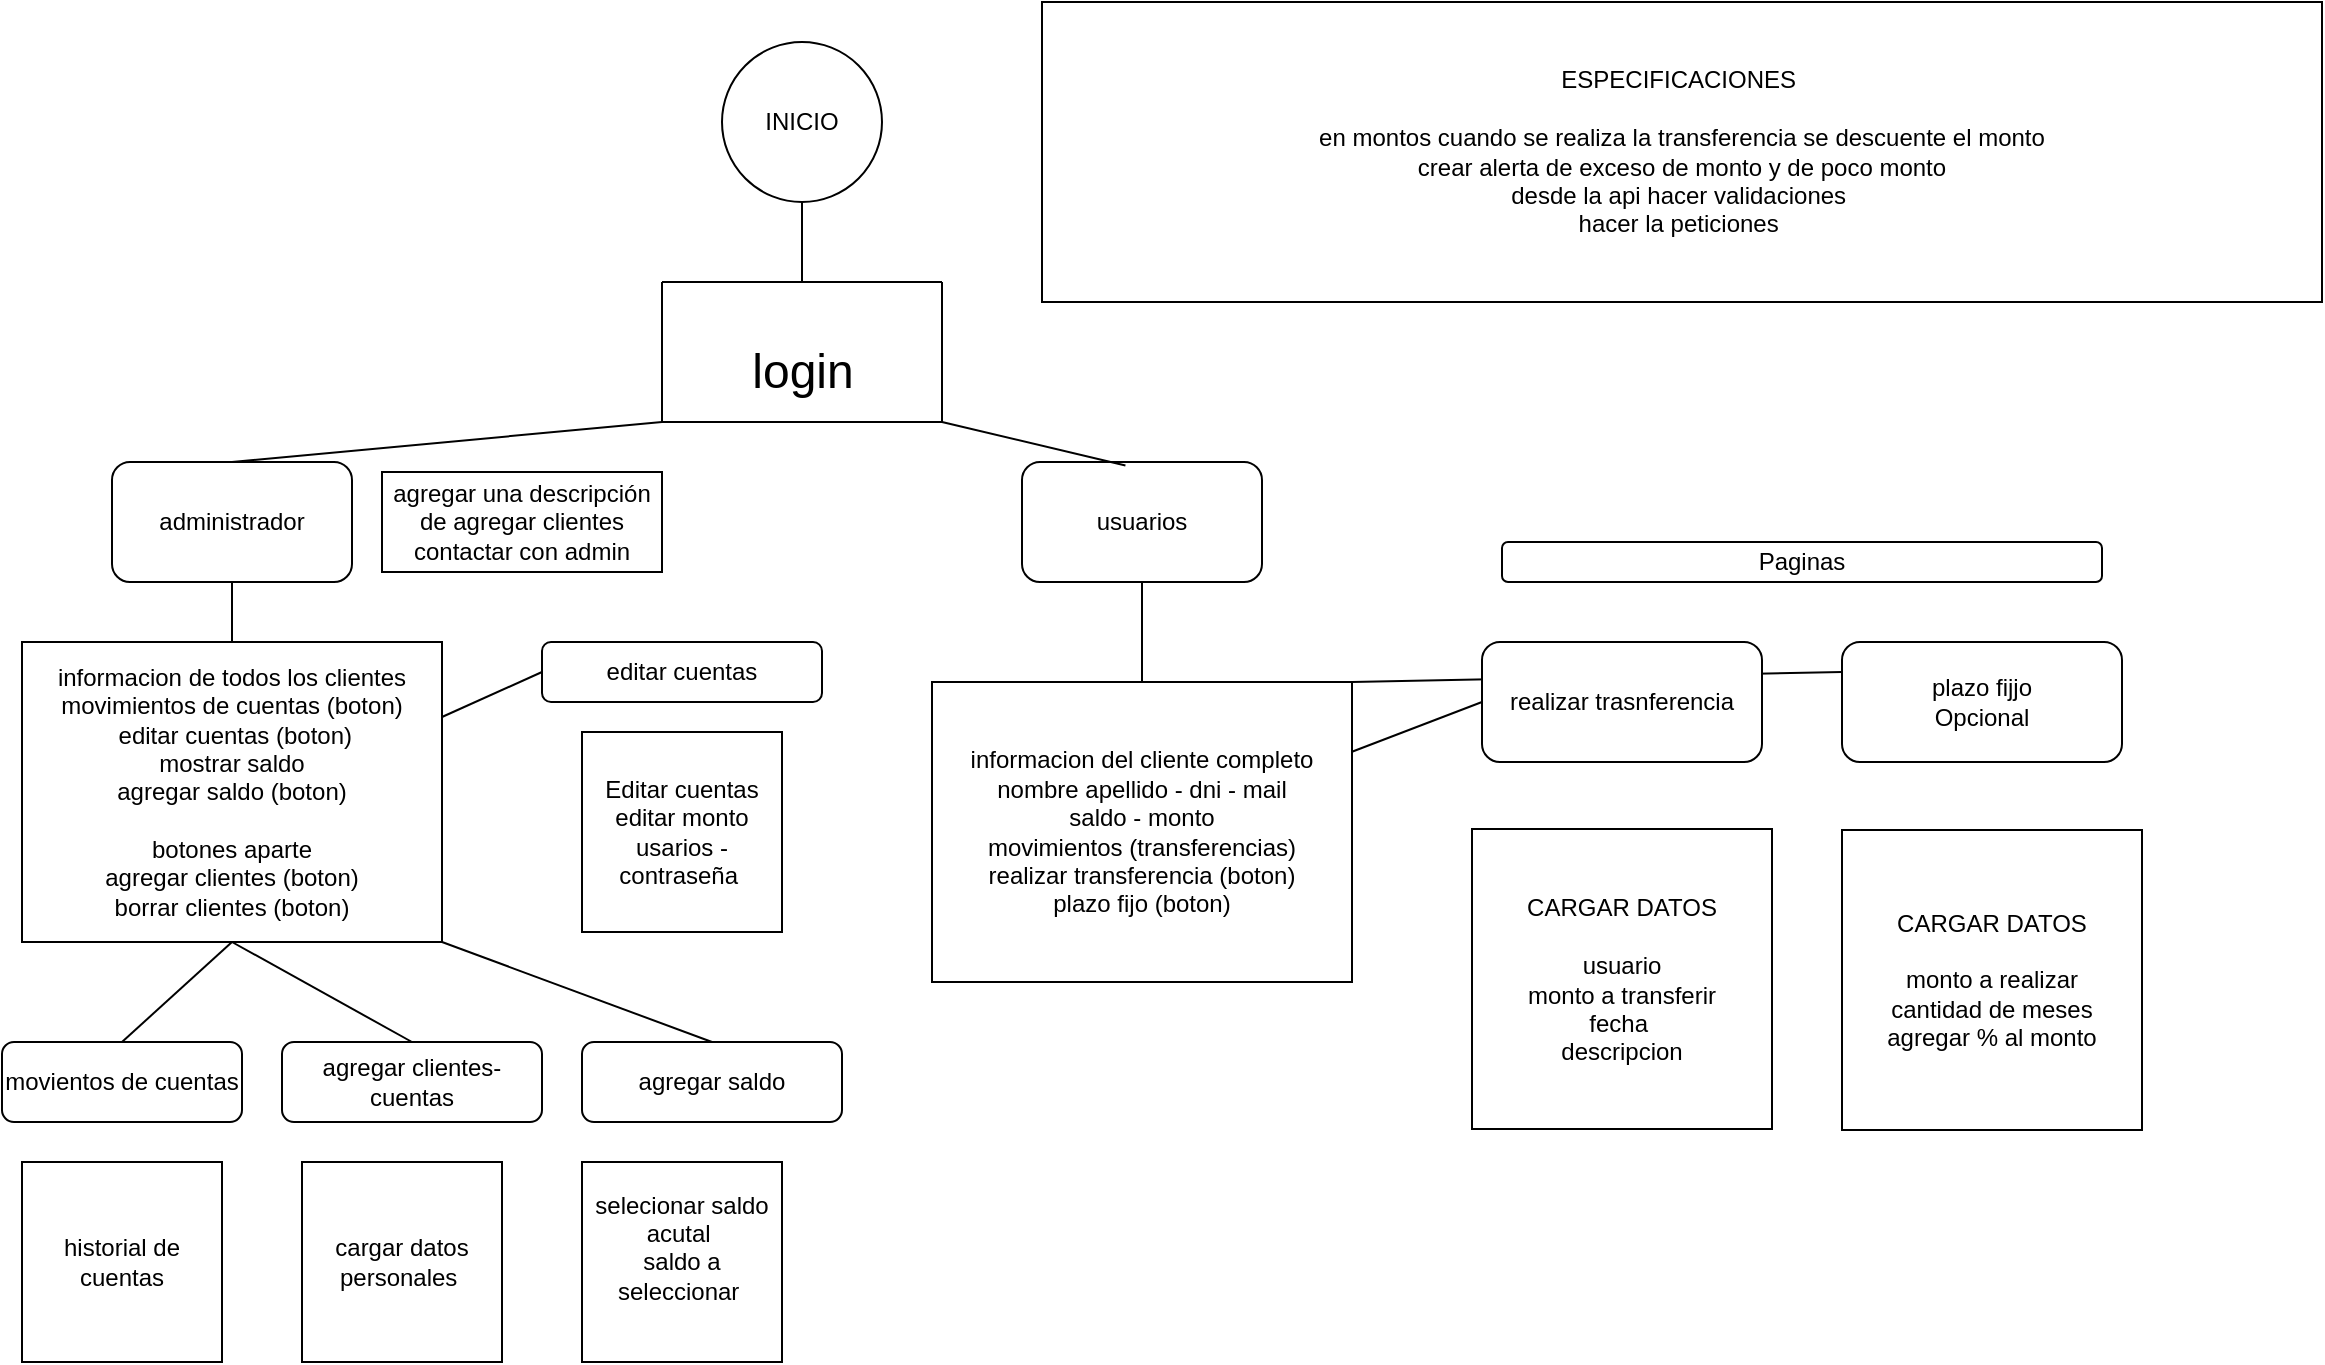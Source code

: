 <mxfile version="22.1.4" type="github">
  <diagram name="Página-1" id="HQ2seOIjVY3zAPGUkfLc">
    <mxGraphModel dx="1009" dy="542" grid="1" gridSize="10" guides="1" tooltips="1" connect="1" arrows="1" fold="1" page="1" pageScale="1" pageWidth="1169" pageHeight="827" math="0" shadow="0">
      <root>
        <mxCell id="0" />
        <mxCell id="1" parent="0" />
        <mxCell id="i-NVnTE6BoDaobyKy-87-19" value="" style="endArrow=none;html=1;rounded=0;exitX=0;exitY=0.25;exitDx=0;exitDy=0;entryX=1;entryY=0;entryDx=0;entryDy=0;" edge="1" parent="1" source="i-NVnTE6BoDaobyKy-87-15" target="i-NVnTE6BoDaobyKy-87-10">
          <mxGeometry width="50" height="50" relative="1" as="geometry">
            <mxPoint x="740" y="420" as="sourcePoint" />
            <mxPoint x="700" y="432" as="targetPoint" />
          </mxGeometry>
        </mxCell>
        <mxCell id="i-NVnTE6BoDaobyKy-87-1" value="INICIO" style="ellipse;whiteSpace=wrap;html=1;aspect=fixed;" vertex="1" parent="1">
          <mxGeometry x="360" y="20" width="80" height="80" as="geometry" />
        </mxCell>
        <mxCell id="i-NVnTE6BoDaobyKy-87-2" value="" style="swimlane;startSize=0;" vertex="1" parent="1">
          <mxGeometry x="330" y="140" width="140" height="70" as="geometry" />
        </mxCell>
        <mxCell id="i-NVnTE6BoDaobyKy-87-3" value="&lt;font style=&quot;font-size: 24px;&quot;&gt;login&lt;/font&gt;" style="text;html=1;align=center;verticalAlign=middle;resizable=0;points=[];autosize=1;strokeColor=none;fillColor=none;strokeWidth=7;" vertex="1" parent="i-NVnTE6BoDaobyKy-87-2">
          <mxGeometry x="35" y="25" width="70" height="40" as="geometry" />
        </mxCell>
        <mxCell id="i-NVnTE6BoDaobyKy-87-4" value="usuarios" style="rounded=1;whiteSpace=wrap;html=1;" vertex="1" parent="1">
          <mxGeometry x="510" y="230" width="120" height="60" as="geometry" />
        </mxCell>
        <mxCell id="i-NVnTE6BoDaobyKy-87-5" value="administrador" style="rounded=1;whiteSpace=wrap;html=1;" vertex="1" parent="1">
          <mxGeometry x="55" y="230" width="120" height="60" as="geometry" />
        </mxCell>
        <mxCell id="i-NVnTE6BoDaobyKy-87-7" value="" style="endArrow=none;html=1;rounded=0;exitX=0.5;exitY=0;exitDx=0;exitDy=0;" edge="1" parent="1" source="i-NVnTE6BoDaobyKy-87-2">
          <mxGeometry width="50" height="50" relative="1" as="geometry">
            <mxPoint x="350" y="150" as="sourcePoint" />
            <mxPoint x="400" y="100" as="targetPoint" />
          </mxGeometry>
        </mxCell>
        <mxCell id="i-NVnTE6BoDaobyKy-87-8" value="" style="endArrow=none;html=1;rounded=0;exitX=0.5;exitY=0;exitDx=0;exitDy=0;entryX=0;entryY=1;entryDx=0;entryDy=0;" edge="1" parent="1" source="i-NVnTE6BoDaobyKy-87-5" target="i-NVnTE6BoDaobyKy-87-2">
          <mxGeometry width="50" height="50" relative="1" as="geometry">
            <mxPoint x="280" y="280" as="sourcePoint" />
            <mxPoint x="330" y="230" as="targetPoint" />
          </mxGeometry>
        </mxCell>
        <mxCell id="i-NVnTE6BoDaobyKy-87-9" value="" style="endArrow=none;html=1;rounded=0;entryX=1;entryY=1;entryDx=0;entryDy=0;exitX=0.431;exitY=0.029;exitDx=0;exitDy=0;exitPerimeter=0;" edge="1" parent="1" source="i-NVnTE6BoDaobyKy-87-4" target="i-NVnTE6BoDaobyKy-87-2">
          <mxGeometry width="50" height="50" relative="1" as="geometry">
            <mxPoint x="290" y="290" as="sourcePoint" />
            <mxPoint x="340" y="240" as="targetPoint" />
            <Array as="points" />
          </mxGeometry>
        </mxCell>
        <mxCell id="i-NVnTE6BoDaobyKy-87-10" value="informacion del cliente completo&lt;br&gt;nombre apellido - dni - mail&lt;br&gt;saldo - monto&lt;br&gt;movimientos (transferencias)&lt;br&gt;realizar transferencia (boton)&lt;br&gt;plazo fijo (boton)" style="rounded=0;whiteSpace=wrap;html=1;" vertex="1" parent="1">
          <mxGeometry x="465" y="340" width="210" height="150" as="geometry" />
        </mxCell>
        <mxCell id="i-NVnTE6BoDaobyKy-87-11" value="realizar trasnferencia" style="rounded=1;whiteSpace=wrap;html=1;" vertex="1" parent="1">
          <mxGeometry x="740" y="320" width="140" height="60" as="geometry" />
        </mxCell>
        <mxCell id="i-NVnTE6BoDaobyKy-87-12" value="CARGAR DATOS&lt;br&gt;&lt;br&gt;usuario&lt;br&gt;monto a transferir&lt;br&gt;fecha&amp;nbsp;&lt;br&gt;descripcion&lt;br&gt;" style="whiteSpace=wrap;html=1;aspect=fixed;" vertex="1" parent="1">
          <mxGeometry x="735" y="413.5" width="150" height="150" as="geometry" />
        </mxCell>
        <mxCell id="i-NVnTE6BoDaobyKy-87-13" style="edgeStyle=orthogonalEdgeStyle;rounded=0;orthogonalLoop=1;jettySize=auto;html=1;exitX=0.5;exitY=1;exitDx=0;exitDy=0;" edge="1" parent="1" source="i-NVnTE6BoDaobyKy-87-10" target="i-NVnTE6BoDaobyKy-87-10">
          <mxGeometry relative="1" as="geometry" />
        </mxCell>
        <mxCell id="i-NVnTE6BoDaobyKy-87-15" value="plazo fijjo&lt;br&gt;Opcional" style="rounded=1;whiteSpace=wrap;html=1;" vertex="1" parent="1">
          <mxGeometry x="920" y="320" width="140" height="60" as="geometry" />
        </mxCell>
        <mxCell id="i-NVnTE6BoDaobyKy-87-16" value="CARGAR DATOS&lt;br&gt;&lt;br&gt;monto a realizar&lt;br&gt;cantidad de meses&lt;br&gt;agregar % al monto" style="whiteSpace=wrap;html=1;aspect=fixed;" vertex="1" parent="1">
          <mxGeometry x="920" y="414" width="150" height="150" as="geometry" />
        </mxCell>
        <mxCell id="i-NVnTE6BoDaobyKy-87-17" value="" style="endArrow=none;html=1;rounded=0;entryX=0.5;entryY=1;entryDx=0;entryDy=0;exitX=0.5;exitY=0;exitDx=0;exitDy=0;" edge="1" parent="1" source="i-NVnTE6BoDaobyKy-87-10" target="i-NVnTE6BoDaobyKy-87-4">
          <mxGeometry width="50" height="50" relative="1" as="geometry">
            <mxPoint x="540" y="390" as="sourcePoint" />
            <mxPoint x="590" y="340" as="targetPoint" />
          </mxGeometry>
        </mxCell>
        <mxCell id="i-NVnTE6BoDaobyKy-87-18" value="" style="endArrow=none;html=1;rounded=0;exitX=0;exitY=0.5;exitDx=0;exitDy=0;" edge="1" parent="1" source="i-NVnTE6BoDaobyKy-87-11" target="i-NVnTE6BoDaobyKy-87-10">
          <mxGeometry width="50" height="50" relative="1" as="geometry">
            <mxPoint x="740" y="430" as="sourcePoint" />
            <mxPoint x="695" y="390" as="targetPoint" />
          </mxGeometry>
        </mxCell>
        <mxCell id="i-NVnTE6BoDaobyKy-87-20" value="Paginas" style="rounded=1;whiteSpace=wrap;html=1;" vertex="1" parent="1">
          <mxGeometry x="750" y="270" width="300" height="20" as="geometry" />
        </mxCell>
        <mxCell id="i-NVnTE6BoDaobyKy-87-21" value="informacion de todos los clientes&lt;br&gt;movimientos de cuentas (boton)&lt;br&gt;&amp;nbsp;editar cuentas (boton)&lt;br&gt;mostrar saldo&lt;br&gt;agregar saldo (boton)&lt;br&gt;&lt;br&gt;botones aparte&lt;br&gt;agregar clientes (boton)&lt;br&gt;borrar clientes (boton)" style="rounded=0;whiteSpace=wrap;html=1;" vertex="1" parent="1">
          <mxGeometry x="10" y="320" width="210" height="150" as="geometry" />
        </mxCell>
        <mxCell id="i-NVnTE6BoDaobyKy-87-23" value="ESPECIFICACIONES&amp;nbsp;&lt;br&gt;&lt;br&gt;en montos cuando se realiza la transferencia se descuente el monto&lt;br&gt;crear alerta de exceso de monto y de poco monto&lt;br&gt;desde la api hacer validaciones&amp;nbsp;&lt;br&gt;hacer la peticiones&amp;nbsp;&lt;br&gt;" style="rounded=0;whiteSpace=wrap;html=1;align=center;" vertex="1" parent="1">
          <mxGeometry x="520" width="640" height="150" as="geometry" />
        </mxCell>
        <mxCell id="i-NVnTE6BoDaobyKy-87-24" value="movientos de cuentas" style="rounded=1;whiteSpace=wrap;html=1;" vertex="1" parent="1">
          <mxGeometry y="520" width="120" height="40" as="geometry" />
        </mxCell>
        <mxCell id="i-NVnTE6BoDaobyKy-87-25" value="agregar clientes-cuentas" style="rounded=1;whiteSpace=wrap;html=1;" vertex="1" parent="1">
          <mxGeometry x="140" y="520" width="130" height="40" as="geometry" />
        </mxCell>
        <mxCell id="i-NVnTE6BoDaobyKy-87-26" value="editar cuentas" style="rounded=1;whiteSpace=wrap;html=1;" vertex="1" parent="1">
          <mxGeometry x="270" y="320" width="140" height="30" as="geometry" />
        </mxCell>
        <mxCell id="i-NVnTE6BoDaobyKy-87-28" value="Editar cuentas&lt;br&gt;editar monto&lt;br&gt;usarios - contraseña&amp;nbsp;" style="whiteSpace=wrap;html=1;aspect=fixed;" vertex="1" parent="1">
          <mxGeometry x="290" y="365" width="100" height="100" as="geometry" />
        </mxCell>
        <mxCell id="i-NVnTE6BoDaobyKy-87-29" style="edgeStyle=orthogonalEdgeStyle;rounded=0;orthogonalLoop=1;jettySize=auto;html=1;exitX=0.5;exitY=1;exitDx=0;exitDy=0;" edge="1" parent="1" source="i-NVnTE6BoDaobyKy-87-2" target="i-NVnTE6BoDaobyKy-87-2">
          <mxGeometry relative="1" as="geometry" />
        </mxCell>
        <mxCell id="i-NVnTE6BoDaobyKy-87-30" value="historial de cuentas" style="whiteSpace=wrap;html=1;aspect=fixed;" vertex="1" parent="1">
          <mxGeometry x="10" y="580" width="100" height="100" as="geometry" />
        </mxCell>
        <mxCell id="i-NVnTE6BoDaobyKy-87-31" value="cargar datos personales&amp;nbsp;" style="whiteSpace=wrap;html=1;aspect=fixed;" vertex="1" parent="1">
          <mxGeometry x="150" y="580" width="100" height="100" as="geometry" />
        </mxCell>
        <mxCell id="i-NVnTE6BoDaobyKy-87-32" value="agregar una descripción de agregar clientes contactar con admin" style="rounded=0;whiteSpace=wrap;html=1;" vertex="1" parent="1">
          <mxGeometry x="190" y="235" width="140" height="50" as="geometry" />
        </mxCell>
        <mxCell id="i-NVnTE6BoDaobyKy-87-33" value="agregar saldo" style="rounded=1;whiteSpace=wrap;html=1;" vertex="1" parent="1">
          <mxGeometry x="290" y="520" width="130" height="40" as="geometry" />
        </mxCell>
        <mxCell id="i-NVnTE6BoDaobyKy-87-34" value="selecionar saldo acutal&amp;nbsp;&lt;br&gt;saldo a seleccionar&amp;nbsp;&lt;br&gt;&amp;nbsp;" style="whiteSpace=wrap;html=1;aspect=fixed;" vertex="1" parent="1">
          <mxGeometry x="290" y="580" width="100" height="100" as="geometry" />
        </mxCell>
        <mxCell id="i-NVnTE6BoDaobyKy-87-35" value="" style="endArrow=none;html=1;rounded=0;entryX=0.5;entryY=1;entryDx=0;entryDy=0;exitX=0.5;exitY=0;exitDx=0;exitDy=0;" edge="1" parent="1" source="i-NVnTE6BoDaobyKy-87-21" target="i-NVnTE6BoDaobyKy-87-5">
          <mxGeometry width="50" height="50" relative="1" as="geometry">
            <mxPoint x="70" y="340" as="sourcePoint" />
            <mxPoint x="120" y="290" as="targetPoint" />
          </mxGeometry>
        </mxCell>
        <mxCell id="i-NVnTE6BoDaobyKy-87-36" value="" style="endArrow=none;html=1;rounded=0;entryX=0;entryY=0.5;entryDx=0;entryDy=0;exitX=1;exitY=0.25;exitDx=0;exitDy=0;" edge="1" parent="1" source="i-NVnTE6BoDaobyKy-87-21" target="i-NVnTE6BoDaobyKy-87-26">
          <mxGeometry width="50" height="50" relative="1" as="geometry">
            <mxPoint x="125" y="330" as="sourcePoint" />
            <mxPoint x="125" y="300" as="targetPoint" />
          </mxGeometry>
        </mxCell>
        <mxCell id="i-NVnTE6BoDaobyKy-87-37" value="" style="endArrow=none;html=1;rounded=0;entryX=0.5;entryY=1;entryDx=0;entryDy=0;exitX=0.5;exitY=0;exitDx=0;exitDy=0;" edge="1" parent="1" source="i-NVnTE6BoDaobyKy-87-24" target="i-NVnTE6BoDaobyKy-87-21">
          <mxGeometry width="50" height="50" relative="1" as="geometry">
            <mxPoint x="135" y="340" as="sourcePoint" />
            <mxPoint x="135" y="310" as="targetPoint" />
          </mxGeometry>
        </mxCell>
        <mxCell id="i-NVnTE6BoDaobyKy-87-38" value="" style="endArrow=none;html=1;rounded=0;entryX=0.5;entryY=1;entryDx=0;entryDy=0;exitX=0.5;exitY=0;exitDx=0;exitDy=0;" edge="1" parent="1" source="i-NVnTE6BoDaobyKy-87-25" target="i-NVnTE6BoDaobyKy-87-21">
          <mxGeometry width="50" height="50" relative="1" as="geometry">
            <mxPoint x="70" y="530" as="sourcePoint" />
            <mxPoint x="125" y="480" as="targetPoint" />
          </mxGeometry>
        </mxCell>
        <mxCell id="i-NVnTE6BoDaobyKy-87-39" value="" style="endArrow=none;html=1;rounded=0;entryX=1;entryY=1;entryDx=0;entryDy=0;exitX=0.5;exitY=0;exitDx=0;exitDy=0;" edge="1" parent="1" source="i-NVnTE6BoDaobyKy-87-33" target="i-NVnTE6BoDaobyKy-87-21">
          <mxGeometry width="50" height="50" relative="1" as="geometry">
            <mxPoint x="80" y="540" as="sourcePoint" />
            <mxPoint x="135" y="490" as="targetPoint" />
          </mxGeometry>
        </mxCell>
      </root>
    </mxGraphModel>
  </diagram>
</mxfile>
